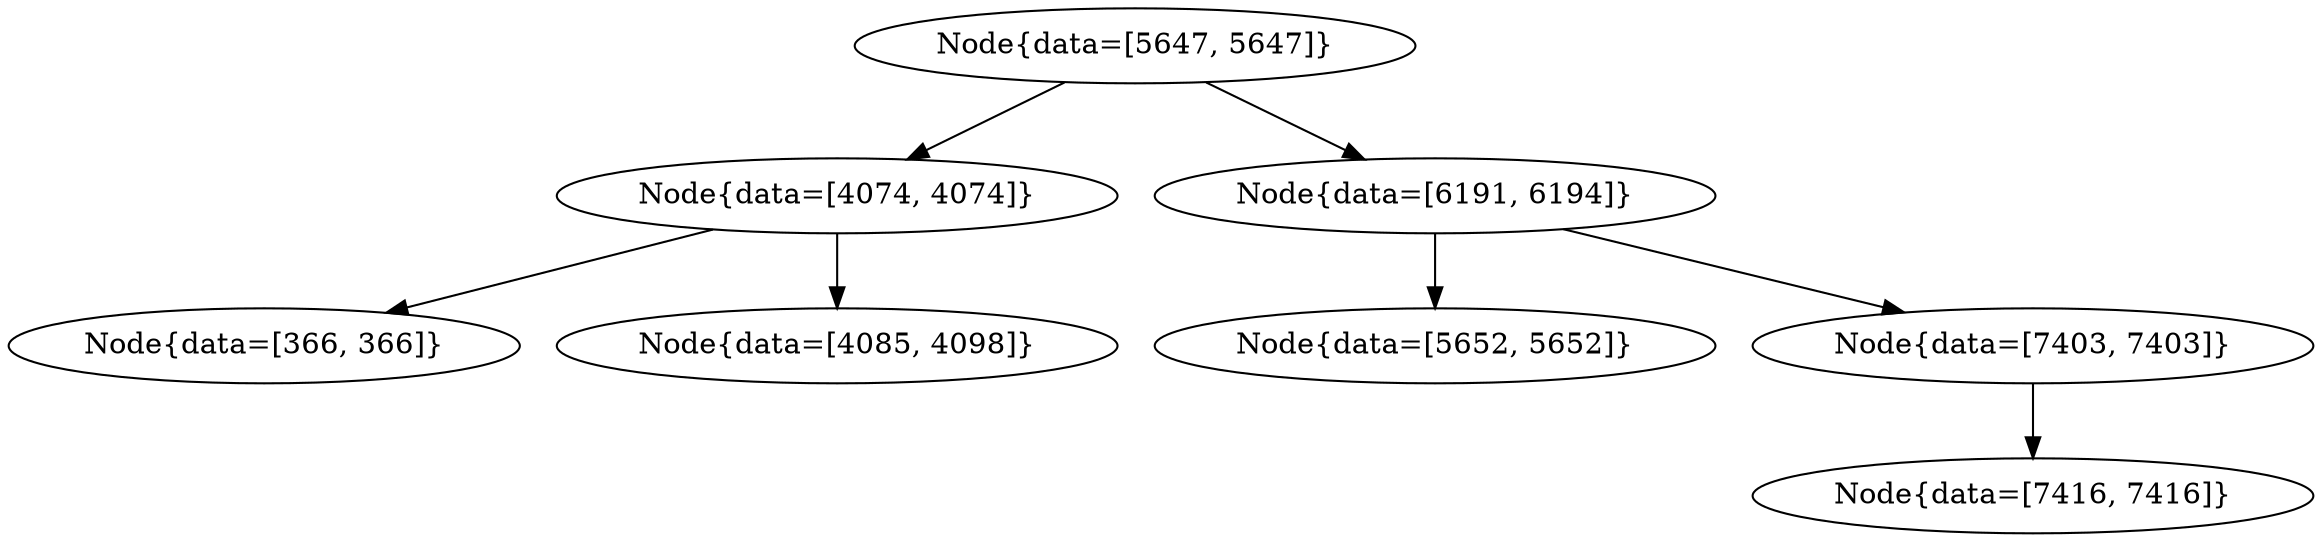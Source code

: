 digraph G{
263574324 [label="Node{data=[5647, 5647]}"]
263574324 -> 73254846
73254846 [label="Node{data=[4074, 4074]}"]
73254846 -> 759536602
759536602 [label="Node{data=[366, 366]}"]
73254846 -> 1827344889
1827344889 [label="Node{data=[4085, 4098]}"]
263574324 -> 1298547491
1298547491 [label="Node{data=[6191, 6194]}"]
1298547491 -> 669781254
669781254 [label="Node{data=[5652, 5652]}"]
1298547491 -> 645323114
645323114 [label="Node{data=[7403, 7403]}"]
645323114 -> 304504964
304504964 [label="Node{data=[7416, 7416]}"]
}